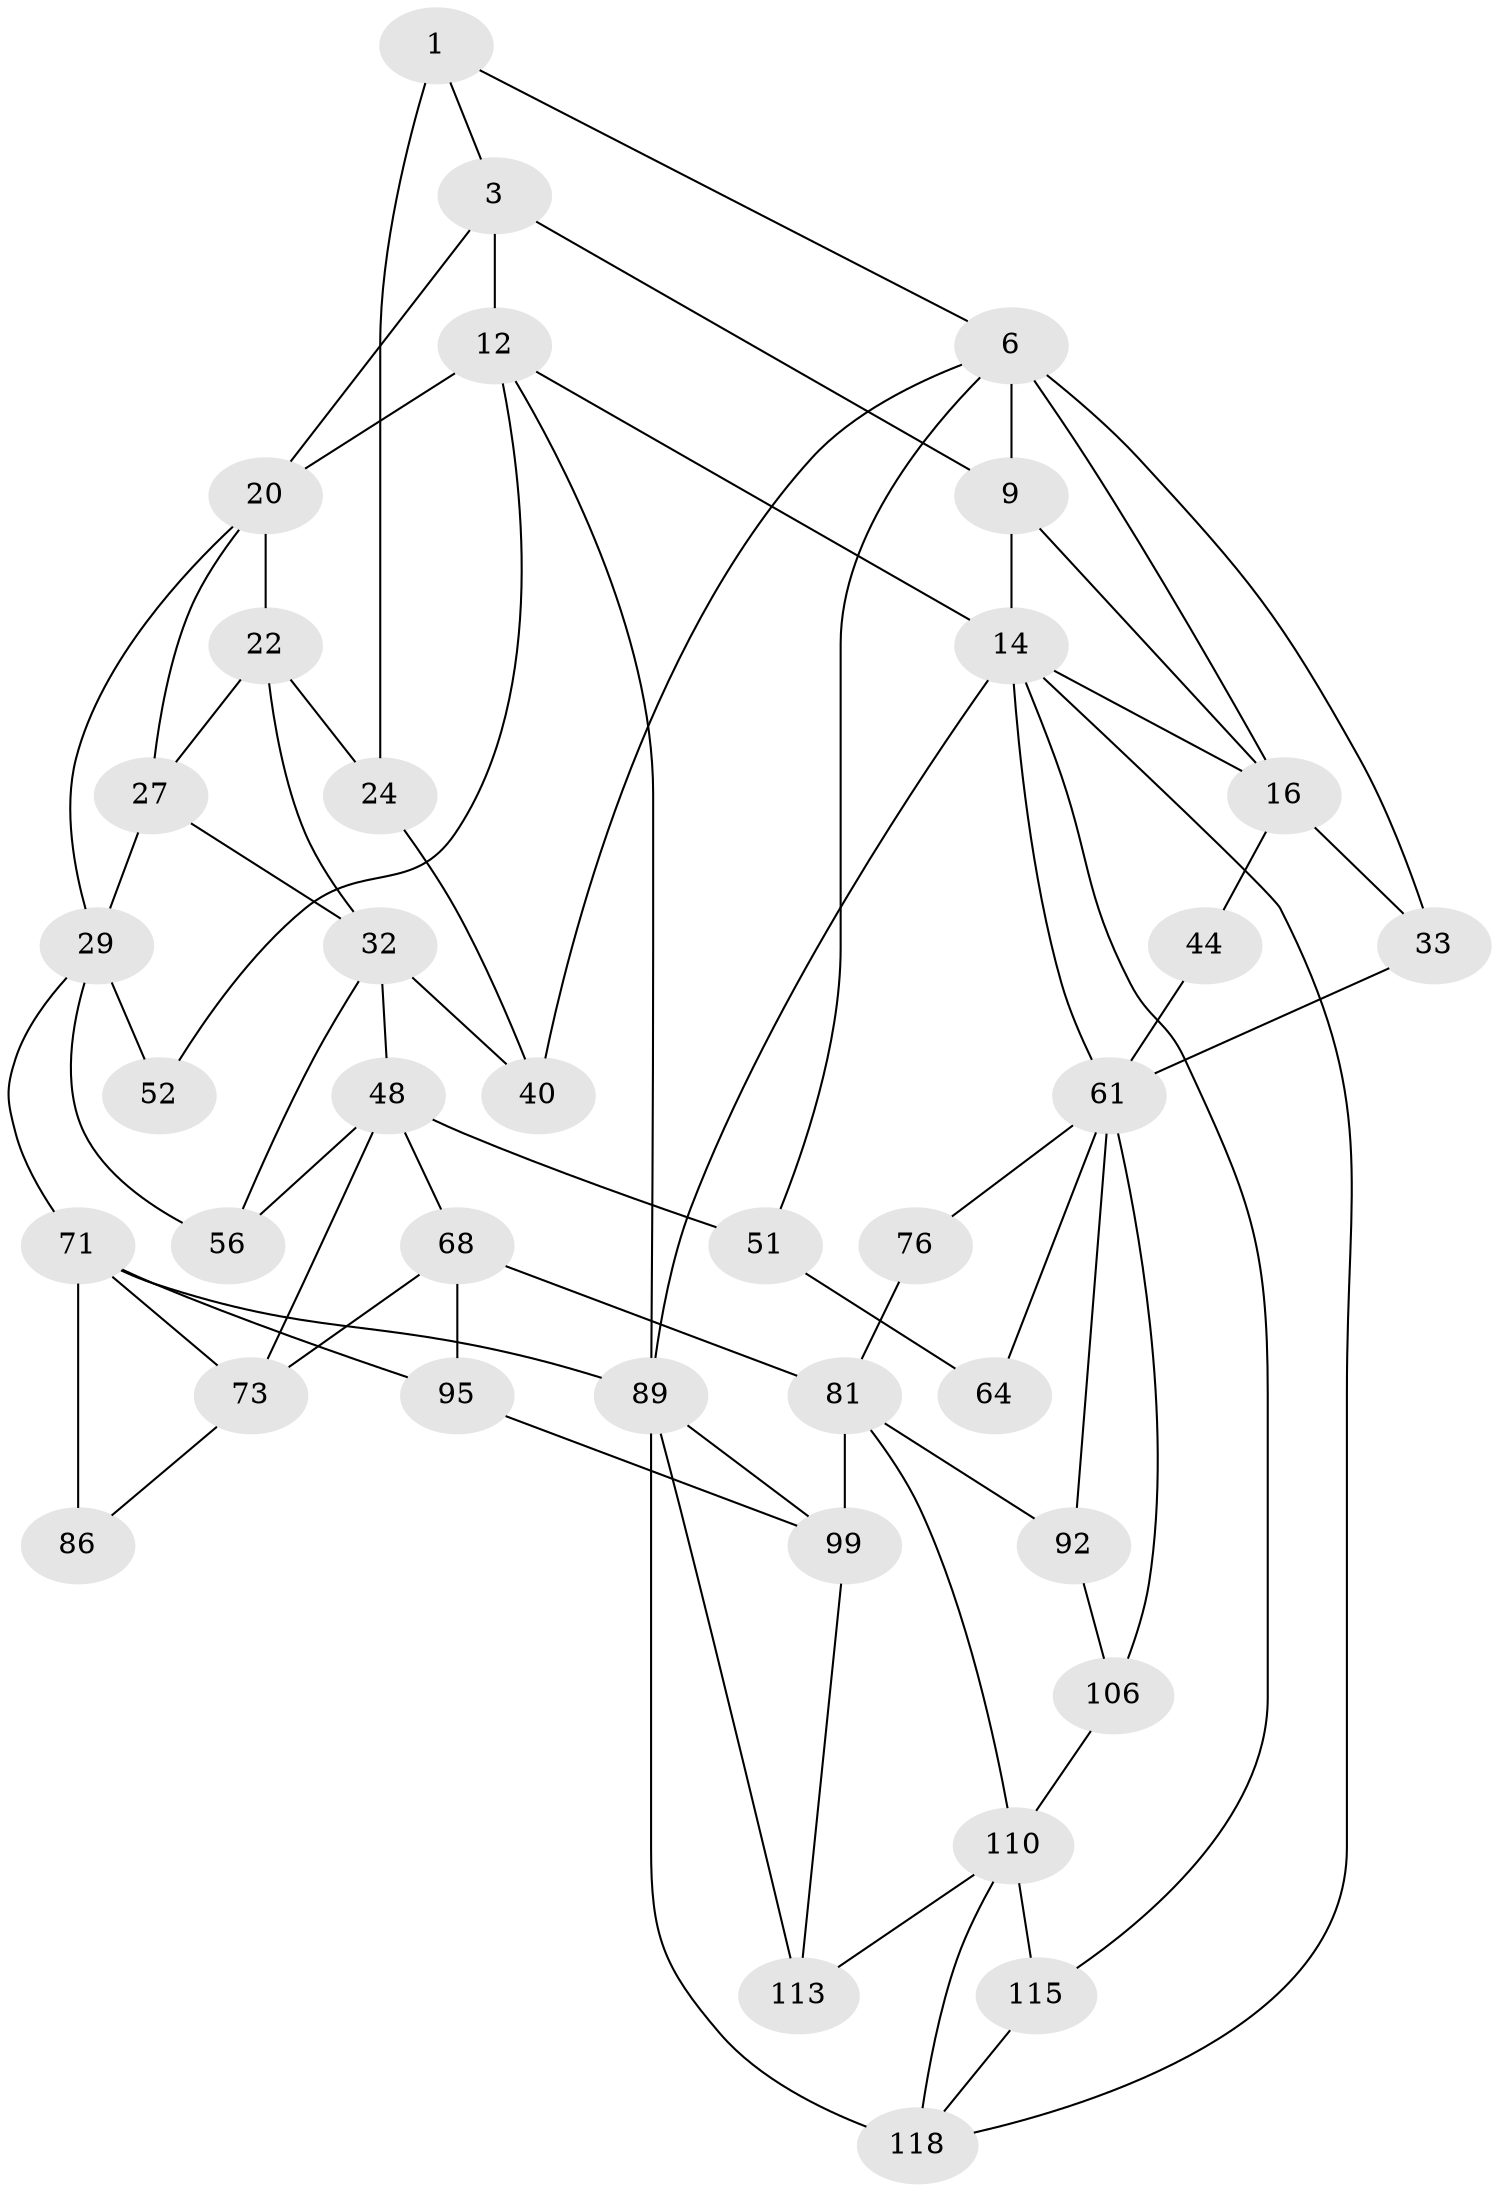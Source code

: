 // original degree distribution, {3: 0.024793388429752067, 6: 0.2231404958677686, 5: 0.5206611570247934, 4: 0.23140495867768596}
// Generated by graph-tools (version 1.1) at 2025/21/03/04/25 18:21:36]
// undirected, 37 vertices, 73 edges
graph export_dot {
graph [start="1"]
  node [color=gray90,style=filled];
  1 [pos="+0.5285094063999374+0.061743222581289676",super="+2+5"];
  3 [pos="+0.5945647797194921+0.05537862744040809",super="+4+11"];
  6 [pos="+0.4082722400876499+0.08459889602866087",super="+7+41"];
  9 [pos="+0.3632806030239442+0",super="+15"];
  12 [pos="+0.6868258708152011+0",super="+13"];
  14 [pos="+0+0",super="+79"];
  16 [pos="+0.24076327639636758+0.10404134456509617",super="+35+17"];
  20 [pos="+0.7026910416459399+0",super="+21+25"];
  22 [pos="+0.6887138589451111+0.04240703663117744",super="+23+31"];
  24 [pos="+0.5500085361129972+0.14021397640889663",super="+36"];
  27 [pos="+0.8023908695093999+0.20485704459744786",super="+28+30"];
  29 [pos="+0.8907918200320044+0.23009248145726907",super="+53"];
  32 [pos="+0.6366671273724037+0.15396444929263392",super="+37"];
  33 [pos="+0.2933171804891882+0.3334983090246161",super="+34"];
  40 [pos="+0.5287363561212731+0.23646693810421573"];
  44 [pos="+0+0.20214530863158034",super="+45"];
  48 [pos="+0.5902559361515138+0.31157353921297937",super="+49"];
  51 [pos="+0.38724221716788904+0.389737906765693",super="+63"];
  52 [pos="+1+0.5106893753772236",super="+87"];
  56 [pos="+0.7856017445245518+0.46276781263314093",super="+59"];
  61 [pos="+0.20973738435773204+0.39715562612205585",super="+65+62"];
  64 [pos="+0.36137898406363955+0.554296786491631"];
  68 [pos="+0.5707032007397287+0.5995432009669852",super="+85+69"];
  71 [pos="+0.8005700704864994+0.5311390755702284",super="+72+91"];
  73 [pos="+0.6891437555115217+0.5618575569391702",super="+84"];
  76 [pos="+0.16294764894953254+0.5014130354473374",super="+80"];
  81 [pos="+0.4214655687691251+0.617471425931086",super="+82"];
  86 [pos="+0.6833698173261391+0.6531802619816751"];
  89 [pos="+0.8233785335198561+0.8273804777344411",super="+90"];
  92 [pos="+0.21910560063716447+0.6417484601435716",super="+93+101"];
  95 [pos="+0.6057096610433826+0.7124091665628374",super="+96"];
  99 [pos="+0.5156705292945079+0.7649698533281514",super="+100"];
  106 [pos="+0.09488883546797326+0.8281839338864935",super="+107"];
  110 [pos="+0.3173286691600882+0.8442246285874894",super="+111+114"];
  113 [pos="+0.3790360352820188+0.849605433571226"];
  115 [pos="+0.18336192480920208+0.9287384576440934",super="+116"];
  118 [pos="+0.48598603269719853+1",super="+120+119"];
  1 -- 24 [weight=2];
  1 -- 3;
  1 -- 6;
  3 -- 9;
  3 -- 12 [weight=2];
  3 -- 20;
  6 -- 16;
  6 -- 33 [weight=2];
  6 -- 9;
  6 -- 40;
  6 -- 51;
  9 -- 16;
  9 -- 14;
  12 -- 52 [weight=2];
  12 -- 20;
  12 -- 89;
  12 -- 14 [weight=2];
  14 -- 118;
  14 -- 89;
  14 -- 16;
  14 -- 115;
  14 -- 61;
  16 -- 44 [weight=3];
  16 -- 33;
  20 -- 27;
  20 -- 22;
  20 -- 29;
  22 -- 24;
  22 -- 32 [weight=2];
  22 -- 27;
  24 -- 40;
  27 -- 29;
  27 -- 32 [weight=2];
  29 -- 56;
  29 -- 52 [weight=2];
  29 -- 71;
  32 -- 48 [weight=2];
  32 -- 40;
  32 -- 56 [weight=2];
  33 -- 61;
  44 -- 61;
  48 -- 51 [weight=2];
  48 -- 68 [weight=2];
  48 -- 56;
  48 -- 73;
  51 -- 64;
  61 -- 64;
  61 -- 76 [weight=2];
  61 -- 106 [weight=2];
  61 -- 92 [weight=2];
  68 -- 73;
  68 -- 95 [weight=2];
  68 -- 81;
  71 -- 73;
  71 -- 86 [weight=2];
  71 -- 95;
  71 -- 89;
  73 -- 86;
  76 -- 81;
  81 -- 99 [weight=2];
  81 -- 92 [weight=2];
  81 -- 110;
  89 -- 113;
  89 -- 99;
  89 -- 118 [weight=2];
  92 -- 106;
  95 -- 99;
  99 -- 113;
  106 -- 110;
  110 -- 115 [weight=2];
  110 -- 113;
  110 -- 118;
  115 -- 118;
}
